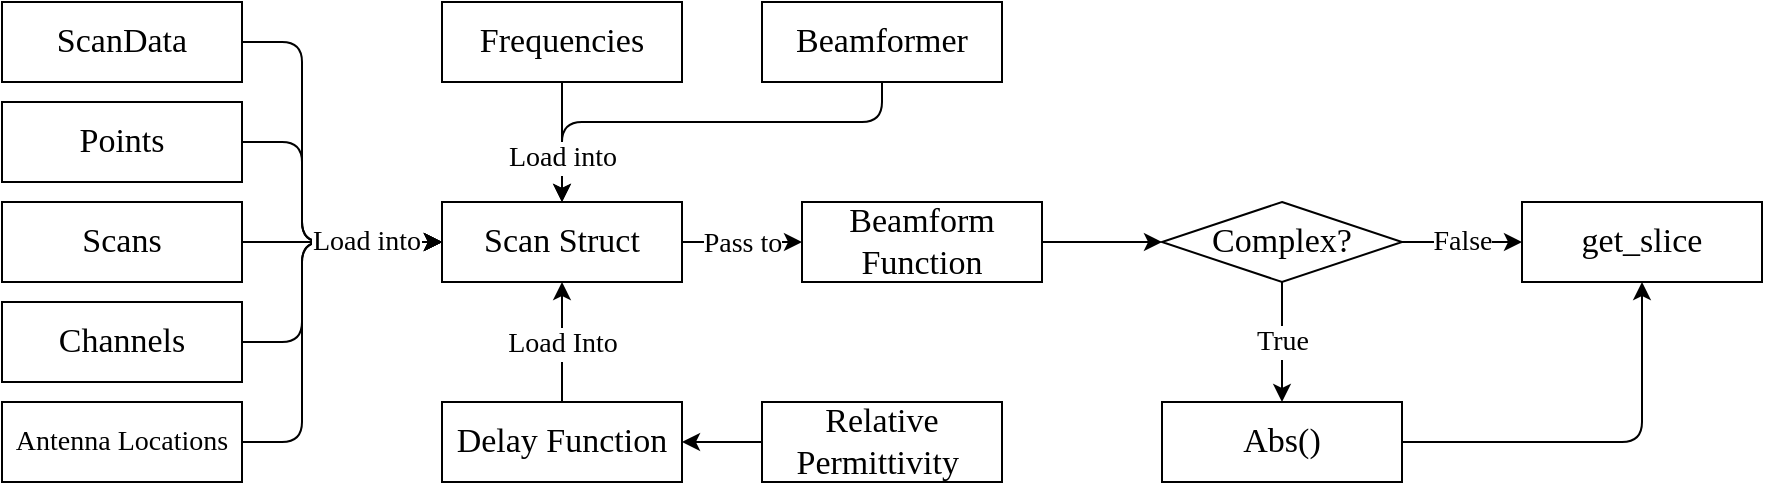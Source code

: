 <mxfile scale="3" border="0">
    <diagram id="KIkCPGYTFZnB6d7qsyyv" name="Page-1">
        <mxGraphModel dx="1575" dy="1058" grid="1" gridSize="10" guides="1" tooltips="1" connect="1" arrows="1" fold="1" page="1" pageScale="1" pageWidth="700" pageHeight="1000" math="1" shadow="0">
            <root>
                <mxCell id="0"/>
                <mxCell id="1" parent="0"/>
                <mxCell id="64" style="edgeStyle=none;html=1;exitX=1;exitY=0.5;exitDx=0;exitDy=0;entryX=0;entryY=0.5;entryDx=0;entryDy=0;" edge="1" parent="1" source="4" target="56">
                    <mxGeometry relative="1" as="geometry">
                        <Array as="points">
                            <mxPoint x="450" y="480"/>
                            <mxPoint x="450" y="380"/>
                        </Array>
                    </mxGeometry>
                </mxCell>
                <mxCell id="4" value="Antenna Locations" style="rounded=0;whiteSpace=wrap;html=1;fillColor=none;fontFamily=Times New Roman;fontSize=14;" parent="1" vertex="1">
                    <mxGeometry x="300" y="460" width="120" height="40" as="geometry"/>
                </mxCell>
                <mxCell id="58" style="edgeStyle=none;html=1;exitX=1;exitY=0.5;exitDx=0;exitDy=0;entryX=0;entryY=0.5;entryDx=0;entryDy=0;" edge="1" parent="1" source="5" target="56">
                    <mxGeometry relative="1" as="geometry">
                        <Array as="points">
                            <mxPoint x="450" y="280"/>
                            <mxPoint x="450" y="330"/>
                            <mxPoint x="450" y="380"/>
                        </Array>
                    </mxGeometry>
                </mxCell>
                <mxCell id="5" value="ScanData" style="rounded=0;whiteSpace=wrap;html=1;fillColor=none;fontFamily=Times New Roman;fontSize=17;" parent="1" vertex="1">
                    <mxGeometry x="300" y="260" width="120" height="40" as="geometry"/>
                </mxCell>
                <mxCell id="60" style="edgeStyle=none;html=1;exitX=0.5;exitY=1;exitDx=0;exitDy=0;entryX=0.5;entryY=0;entryDx=0;entryDy=0;" edge="1" parent="1" source="6" target="56">
                    <mxGeometry relative="1" as="geometry"/>
                </mxCell>
                <mxCell id="6" value="Frequencies" style="rounded=0;whiteSpace=wrap;html=1;fillColor=none;fontFamily=Times New Roman;fontSize=17;" parent="1" vertex="1">
                    <mxGeometry x="520" y="260" width="120" height="40" as="geometry"/>
                </mxCell>
                <mxCell id="63" style="edgeStyle=none;html=1;exitX=1;exitY=0.5;exitDx=0;exitDy=0;" edge="1" parent="1" source="7" target="56">
                    <mxGeometry relative="1" as="geometry">
                        <mxPoint x="480" y="380" as="targetPoint"/>
                        <Array as="points">
                            <mxPoint x="450" y="430"/>
                            <mxPoint x="450" y="380"/>
                        </Array>
                    </mxGeometry>
                </mxCell>
                <mxCell id="7" value="Channels" style="rounded=0;whiteSpace=wrap;html=1;fillColor=none;fontFamily=Times New Roman;fontSize=17;" parent="1" vertex="1">
                    <mxGeometry x="300" y="410" width="120" height="40" as="geometry"/>
                </mxCell>
                <mxCell id="61" style="edgeStyle=none;html=1;exitX=1;exitY=0.5;exitDx=0;exitDy=0;entryX=0;entryY=0.5;entryDx=0;entryDy=0;" edge="1" parent="1" source="8" target="56">
                    <mxGeometry relative="1" as="geometry">
                        <Array as="points">
                            <mxPoint x="450" y="330"/>
                            <mxPoint x="450" y="380"/>
                        </Array>
                    </mxGeometry>
                </mxCell>
                <mxCell id="8" value="Points" style="rounded=0;whiteSpace=wrap;html=1;fillColor=none;fontFamily=Times New Roman;fontSize=17;" parent="1" vertex="1">
                    <mxGeometry x="300" y="310" width="120" height="40" as="geometry"/>
                </mxCell>
                <mxCell id="62" style="edgeStyle=none;html=1;exitX=1;exitY=0.5;exitDx=0;exitDy=0;" edge="1" parent="1" source="52" target="56">
                    <mxGeometry relative="1" as="geometry"/>
                </mxCell>
                <mxCell id="83" value="Load into" style="edgeLabel;html=1;align=center;verticalAlign=middle;resizable=0;points=[];fontSize=14;fontFamily=Times New Roman;" vertex="1" connectable="0" parent="62">
                    <mxGeometry x="0.226" relative="1" as="geometry">
                        <mxPoint as="offset"/>
                    </mxGeometry>
                </mxCell>
                <mxCell id="52" value="Scans" style="rounded=0;whiteSpace=wrap;html=1;fillColor=none;fontFamily=Times New Roman;fontSize=17;" vertex="1" parent="1">
                    <mxGeometry x="300" y="360" width="120" height="40" as="geometry"/>
                </mxCell>
                <mxCell id="72" style="edgeStyle=none;html=1;exitX=1;exitY=0.5;exitDx=0;exitDy=0;" edge="1" parent="1" source="56" target="71">
                    <mxGeometry relative="1" as="geometry"/>
                </mxCell>
                <mxCell id="86" value="Pass to" style="edgeLabel;html=1;align=center;verticalAlign=middle;resizable=0;points=[];fontSize=14;fontFamily=Times New Roman;" vertex="1" connectable="0" parent="72">
                    <mxGeometry x="-0.446" y="-1" relative="1" as="geometry">
                        <mxPoint x="13" as="offset"/>
                    </mxGeometry>
                </mxCell>
                <mxCell id="56" value="Scan Struct" style="rounded=0;whiteSpace=wrap;html=1;fillColor=none;fontFamily=Times New Roman;fontSize=17;" vertex="1" parent="1">
                    <mxGeometry x="520" y="360" width="120" height="40" as="geometry"/>
                </mxCell>
                <mxCell id="66" style="edgeStyle=none;html=1;exitX=0.5;exitY=0;exitDx=0;exitDy=0;entryX=0.5;entryY=1;entryDx=0;entryDy=0;" edge="1" parent="1" source="65" target="56">
                    <mxGeometry relative="1" as="geometry"/>
                </mxCell>
                <mxCell id="85" value="Load Into" style="edgeLabel;html=1;align=center;verticalAlign=middle;resizable=0;points=[];fontSize=14;fontFamily=Times New Roman;" vertex="1" connectable="0" parent="66">
                    <mxGeometry x="0.347" y="-1" relative="1" as="geometry">
                        <mxPoint x="-1" y="11" as="offset"/>
                    </mxGeometry>
                </mxCell>
                <mxCell id="65" value="Delay Function" style="rounded=0;whiteSpace=wrap;html=1;fillColor=none;fontFamily=Times New Roman;fontSize=17;" vertex="1" parent="1">
                    <mxGeometry x="520" y="460" width="120" height="40" as="geometry"/>
                </mxCell>
                <mxCell id="68" style="edgeStyle=none;html=1;exitX=0;exitY=0.5;exitDx=0;exitDy=0;entryX=1;entryY=0.5;entryDx=0;entryDy=0;" edge="1" parent="1" source="67" target="65">
                    <mxGeometry relative="1" as="geometry"/>
                </mxCell>
                <mxCell id="67" value="Relative Permittivity&amp;nbsp;" style="rounded=0;whiteSpace=wrap;html=1;fillColor=none;fontFamily=Times New Roman;fontSize=17;" vertex="1" parent="1">
                    <mxGeometry x="680" y="460" width="120" height="40" as="geometry"/>
                </mxCell>
                <mxCell id="70" style="edgeStyle=none;html=1;exitX=0.5;exitY=1;exitDx=0;exitDy=0;entryX=0.5;entryY=0;entryDx=0;entryDy=0;" edge="1" parent="1" source="69" target="56">
                    <mxGeometry relative="1" as="geometry">
                        <Array as="points">
                            <mxPoint x="740" y="320"/>
                            <mxPoint x="580" y="320"/>
                        </Array>
                    </mxGeometry>
                </mxCell>
                <mxCell id="84" value="Load into" style="edgeLabel;html=1;align=center;verticalAlign=middle;resizable=0;points=[];fontSize=14;fontFamily=Times New Roman;" vertex="1" connectable="0" parent="70">
                    <mxGeometry x="0.685" y="-3" relative="1" as="geometry">
                        <mxPoint x="3" y="12" as="offset"/>
                    </mxGeometry>
                </mxCell>
                <mxCell id="69" value="Beamformer" style="rounded=0;whiteSpace=wrap;html=1;fillColor=none;fontFamily=Times New Roman;fontSize=17;" vertex="1" parent="1">
                    <mxGeometry x="680" y="260" width="120" height="40" as="geometry"/>
                </mxCell>
                <mxCell id="76" style="edgeStyle=none;html=1;exitX=1;exitY=0.5;exitDx=0;exitDy=0;entryX=0;entryY=0.5;entryDx=0;entryDy=0;fontFamily=Times New Roman;fontSize=17;" edge="1" parent="1" source="71" target="75">
                    <mxGeometry relative="1" as="geometry"/>
                </mxCell>
                <mxCell id="71" value="Beamform Function" style="rounded=0;whiteSpace=wrap;html=1;fillColor=none;fontFamily=Times New Roman;fontSize=17;" vertex="1" parent="1">
                    <mxGeometry x="700" y="360" width="120" height="40" as="geometry"/>
                </mxCell>
                <mxCell id="82" style="edgeStyle=none;html=1;exitX=1;exitY=0.5;exitDx=0;exitDy=0;entryX=0.5;entryY=1;entryDx=0;entryDy=0;fontFamily=Times New Roman;fontSize=14;" edge="1" parent="1" source="73" target="79">
                    <mxGeometry relative="1" as="geometry">
                        <Array as="points">
                            <mxPoint x="1120" y="480"/>
                        </Array>
                    </mxGeometry>
                </mxCell>
                <mxCell id="73" value="Abs()" style="rounded=0;whiteSpace=wrap;html=1;fillColor=none;fontFamily=Times New Roman;fontSize=17;" vertex="1" parent="1">
                    <mxGeometry x="880" y="460" width="120" height="40" as="geometry"/>
                </mxCell>
                <mxCell id="77" style="edgeStyle=none;html=1;exitX=0.5;exitY=1;exitDx=0;exitDy=0;entryX=0.5;entryY=0;entryDx=0;entryDy=0;fontFamily=Times New Roman;fontSize=17;" edge="1" parent="1" source="75" target="73">
                    <mxGeometry relative="1" as="geometry"/>
                </mxCell>
                <mxCell id="78" value="True" style="edgeLabel;html=1;align=center;verticalAlign=middle;resizable=0;points=[];fontSize=14;fontFamily=Times New Roman;" vertex="1" connectable="0" parent="77">
                    <mxGeometry relative="1" as="geometry">
                        <mxPoint as="offset"/>
                    </mxGeometry>
                </mxCell>
                <mxCell id="80" style="edgeStyle=none;html=1;exitX=1;exitY=0.5;exitDx=0;exitDy=0;entryX=0;entryY=0.5;entryDx=0;entryDy=0;fontFamily=Times New Roman;fontSize=14;" edge="1" parent="1" source="75" target="79">
                    <mxGeometry relative="1" as="geometry"/>
                </mxCell>
                <mxCell id="81" value="False" style="edgeLabel;html=1;align=center;verticalAlign=middle;resizable=0;points=[];fontSize=14;fontFamily=Times New Roman;" vertex="1" connectable="0" parent="80">
                    <mxGeometry relative="1" as="geometry">
                        <mxPoint as="offset"/>
                    </mxGeometry>
                </mxCell>
                <mxCell id="75" value="Complex?" style="rhombus;whiteSpace=wrap;html=1;strokeWidth=1;fillColor=none;fontFamily=Times New Roman;fontSize=17;" vertex="1" parent="1">
                    <mxGeometry x="880" y="360" width="120" height="40" as="geometry"/>
                </mxCell>
                <mxCell id="79" value="get_slice" style="rounded=0;whiteSpace=wrap;html=1;fillColor=none;fontFamily=Times New Roman;fontSize=17;" vertex="1" parent="1">
                    <mxGeometry x="1060" y="360" width="120" height="40" as="geometry"/>
                </mxCell>
            </root>
        </mxGraphModel>
    </diagram>
</mxfile>